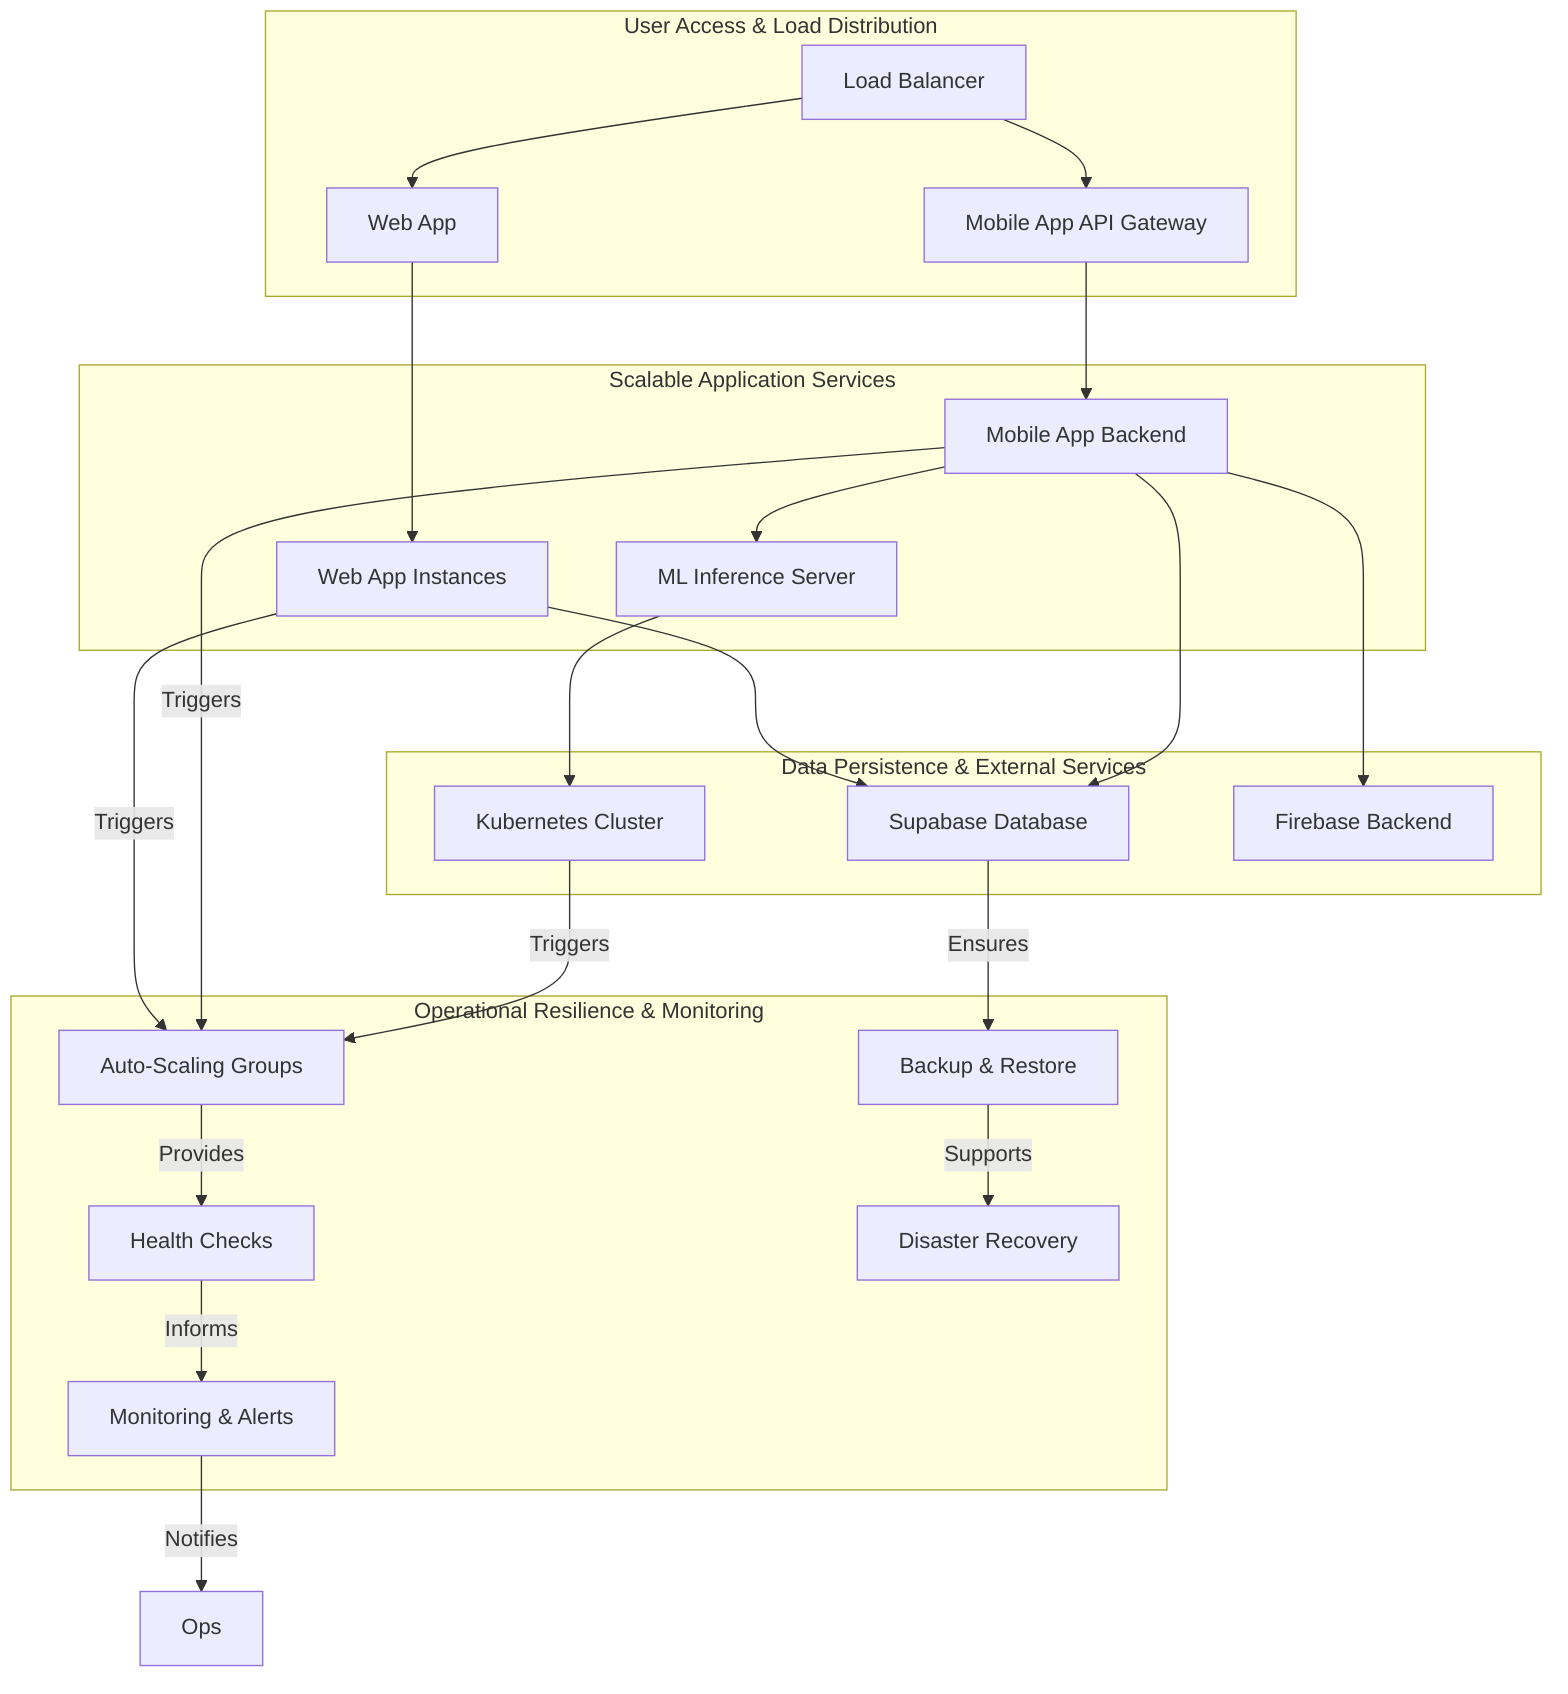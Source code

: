 graph TD
    subgraph User Access & Load Distribution
        A[Load Balancer] --> B[Web App]
        A --> C[Mobile App API Gateway]
    end

    subgraph Scalable Application Services
        B --> D[Web App Instances]
        C --> E[Mobile App Backend]
        E --> F[ML Inference Server]
    end

    subgraph Data Persistence & External Services
        F --> G[Kubernetes Cluster]
        D --> H[Supabase Database]
        E --> H
        E --> I[Firebase Backend]
    end

    subgraph Operational Resilience & Monitoring
        J[Auto-Scaling Groups]
        K[Health Checks]
        L[Monitoring & Alerts]
        M[Backup & Restore]
        N[Disaster Recovery]
    end

    D -- Triggers --> J
    E -- Triggers --> J
    G -- Triggers --> J

    J -- Provides --> K
    K -- Informs --> L
    L -- Notifies --> Ops
    H -- Ensures --> M
    M -- Supports --> N